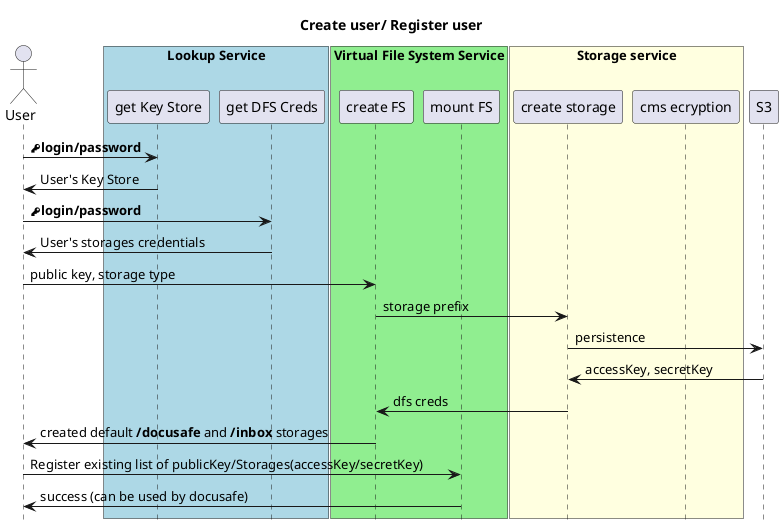 @startuml
title Create user/ Register user
hide footbox
actor User
box "Lookup Service" #LightBlue
participant "get Key Store" as lks
participant "get DFS Creds" as ldc
end box

box "Virtual File System Service" #LightGreen
participant "create FS" as cfs
participant "mount FS" as mfs
end box

box "Storage service" #LightYellow
participant "create storage" as cs
participant "cms ecryption" as cms
end box

User->lks : **<&key>login/password**
lks->User : User's Key Store
User->ldc : **<&key>login/password**
ldc->User : User's storages credentials


User->cfs : public key, storage type
cfs->cs : storage prefix
cs->"S3" as s3 : persistence
s3->cs : accessKey, secretKey
cs->cfs : dfs creds
cfs->User : created default **/docusafe** and **/inbox** storages



User->mfs : Register existing list of publicKey/Storages(accessKey/secretKey)
mfs->User : success (can be used by docusafe)

@enduml